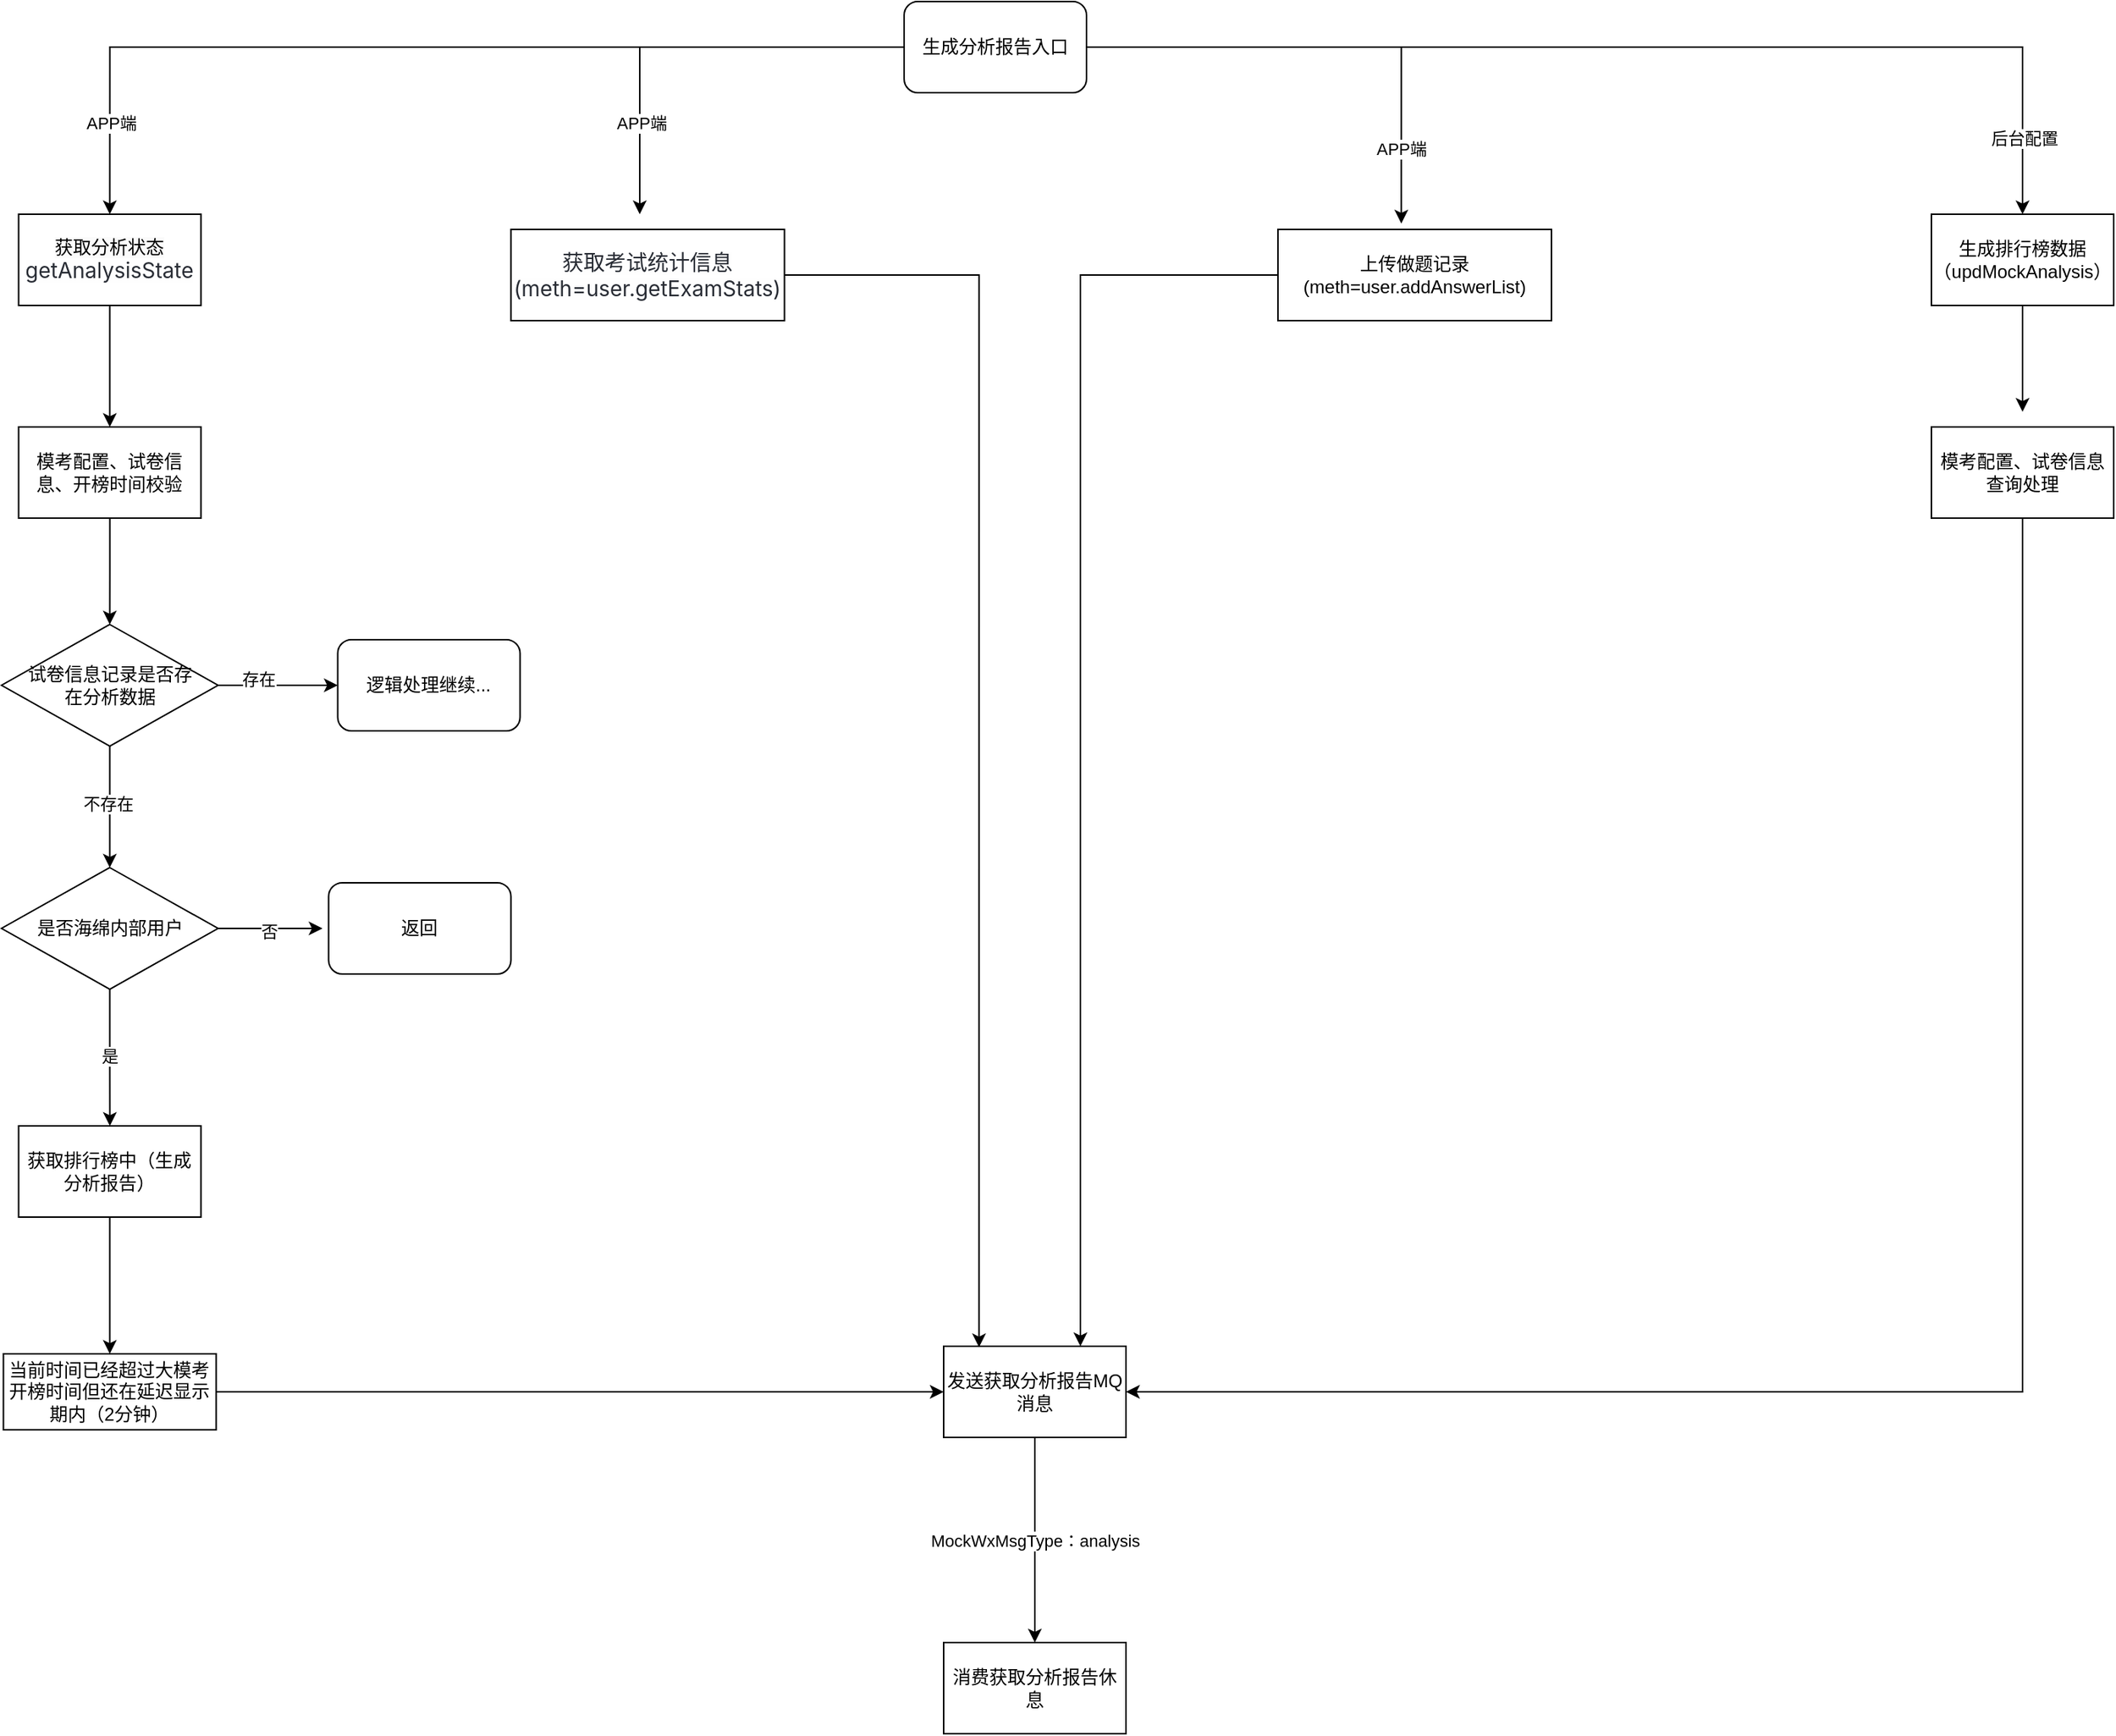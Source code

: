 <mxfile version="26.0.16">
  <diagram name="第 1 页" id="ViaAI9ll2HowO2Gb6FL9">
    <mxGraphModel dx="2190" dy="971" grid="0" gridSize="10" guides="1" tooltips="1" connect="1" arrows="1" fold="1" page="0" pageScale="1" pageWidth="1169" pageHeight="827" math="0" shadow="0">
      <root>
        <mxCell id="0" />
        <mxCell id="1" parent="0" />
        <mxCell id="7_3ddVTEXYTXa83JMsSR-4" style="edgeStyle=orthogonalEdgeStyle;rounded=0;orthogonalLoop=1;jettySize=auto;html=1;entryX=0.5;entryY=0;entryDx=0;entryDy=0;" edge="1" parent="1" source="7_3ddVTEXYTXa83JMsSR-2" target="7_3ddVTEXYTXa83JMsSR-3">
          <mxGeometry relative="1" as="geometry" />
        </mxCell>
        <mxCell id="7_3ddVTEXYTXa83JMsSR-5" value="APP端" style="edgeLabel;html=1;align=center;verticalAlign=middle;resizable=0;points=[];" vertex="1" connectable="0" parent="7_3ddVTEXYTXa83JMsSR-4">
          <mxGeometry x="0.548" y="-1" relative="1" as="geometry">
            <mxPoint x="-33" y="51" as="offset" />
          </mxGeometry>
        </mxCell>
        <mxCell id="7_3ddVTEXYTXa83JMsSR-7" style="edgeStyle=orthogonalEdgeStyle;rounded=0;orthogonalLoop=1;jettySize=auto;html=1;entryX=0.5;entryY=0;entryDx=0;entryDy=0;" edge="1" parent="1" source="7_3ddVTEXYTXa83JMsSR-2" target="7_3ddVTEXYTXa83JMsSR-6">
          <mxGeometry relative="1" as="geometry" />
        </mxCell>
        <mxCell id="7_3ddVTEXYTXa83JMsSR-8" value="后台配置" style="edgeLabel;html=1;align=center;verticalAlign=middle;resizable=0;points=[];" vertex="1" connectable="0" parent="7_3ddVTEXYTXa83JMsSR-7">
          <mxGeometry x="0.439" y="2" relative="1" as="geometry">
            <mxPoint x="94" y="62" as="offset" />
          </mxGeometry>
        </mxCell>
        <mxCell id="7_3ddVTEXYTXa83JMsSR-38" style="edgeStyle=orthogonalEdgeStyle;rounded=0;orthogonalLoop=1;jettySize=auto;html=1;" edge="1" parent="1" source="7_3ddVTEXYTXa83JMsSR-2">
          <mxGeometry relative="1" as="geometry">
            <mxPoint x="240" y="260" as="targetPoint" />
            <Array as="points">
              <mxPoint x="240" y="150" />
              <mxPoint x="240" y="260" />
            </Array>
          </mxGeometry>
        </mxCell>
        <mxCell id="7_3ddVTEXYTXa83JMsSR-46" value="APP端" style="edgeLabel;html=1;align=center;verticalAlign=middle;resizable=0;points=[];" vertex="1" connectable="0" parent="7_3ddVTEXYTXa83JMsSR-38">
          <mxGeometry x="0.574" y="1" relative="1" as="geometry">
            <mxPoint as="offset" />
          </mxGeometry>
        </mxCell>
        <mxCell id="7_3ddVTEXYTXa83JMsSR-2" value="生成分析报告入口" style="rounded=1;whiteSpace=wrap;html=1;" vertex="1" parent="1">
          <mxGeometry x="414" y="120" width="120" height="60" as="geometry" />
        </mxCell>
        <mxCell id="7_3ddVTEXYTXa83JMsSR-10" value="" style="edgeStyle=orthogonalEdgeStyle;rounded=0;orthogonalLoop=1;jettySize=auto;html=1;" edge="1" parent="1" source="7_3ddVTEXYTXa83JMsSR-3" target="7_3ddVTEXYTXa83JMsSR-9">
          <mxGeometry relative="1" as="geometry" />
        </mxCell>
        <mxCell id="7_3ddVTEXYTXa83JMsSR-3" value="&lt;span style=&quot;color: rgb(0, 0, 0); font-family: Helvetica; font-style: normal; font-variant-ligatures: normal; font-variant-caps: normal; font-weight: 400; letter-spacing: normal; orphans: 2; text-align: center; text-indent: 0px; text-transform: none; widows: 2; word-spacing: 0px; -webkit-text-stroke-width: 0px; white-space: normal; background-color: rgb(251, 251, 251); text-decoration-thickness: initial; text-decoration-style: initial; text-decoration-color: initial; float: none; display: inline !important;&quot;&gt;&lt;span style=&quot;font-size: 12px;&quot;&gt;获取分析状态&lt;/span&gt;&lt;br&gt;&lt;span style=&quot;caret-color: rgb(40, 44, 52); color: rgb(40, 44, 52); font-family: -apple-system, BlinkMacSystemFont, &amp;quot;Helvetica Neue&amp;quot;, Helvetica, &amp;quot;PingFang SC&amp;quot;, &amp;quot;Microsoft YaHei&amp;quot;, sans-serif; orphans: 4; text-align: justify; white-space-collapse: preserve; word-spacing: 0.8px; background-color: rgb(254, 254, 254);&quot;&gt;&lt;font style=&quot;font-size: 14px;&quot;&gt;getAnalysisState&lt;/font&gt;&lt;/span&gt;&lt;/span&gt;" style="rounded=0;whiteSpace=wrap;html=1;" vertex="1" parent="1">
          <mxGeometry x="-168.75" y="260" width="120" height="60" as="geometry" />
        </mxCell>
        <mxCell id="7_3ddVTEXYTXa83JMsSR-33" style="edgeStyle=orthogonalEdgeStyle;rounded=0;orthogonalLoop=1;jettySize=auto;html=1;" edge="1" parent="1" source="7_3ddVTEXYTXa83JMsSR-6">
          <mxGeometry relative="1" as="geometry">
            <mxPoint x="1150" y="390" as="targetPoint" />
          </mxGeometry>
        </mxCell>
        <mxCell id="7_3ddVTEXYTXa83JMsSR-6" value="生成排行榜数据&lt;br&gt;（updMockAnalysis）" style="rounded=0;whiteSpace=wrap;html=1;" vertex="1" parent="1">
          <mxGeometry x="1090" y="260" width="120" height="60" as="geometry" />
        </mxCell>
        <mxCell id="7_3ddVTEXYTXa83JMsSR-12" value="" style="edgeStyle=orthogonalEdgeStyle;rounded=0;orthogonalLoop=1;jettySize=auto;html=1;" edge="1" parent="1" source="7_3ddVTEXYTXa83JMsSR-9" target="7_3ddVTEXYTXa83JMsSR-11">
          <mxGeometry relative="1" as="geometry" />
        </mxCell>
        <mxCell id="7_3ddVTEXYTXa83JMsSR-9" value="模考配置、试卷信息、开榜时间校验" style="whiteSpace=wrap;html=1;rounded=0;" vertex="1" parent="1">
          <mxGeometry x="-168.75" y="400" width="120" height="60" as="geometry" />
        </mxCell>
        <mxCell id="7_3ddVTEXYTXa83JMsSR-14" style="edgeStyle=orthogonalEdgeStyle;rounded=0;orthogonalLoop=1;jettySize=auto;html=1;" edge="1" parent="1" source="7_3ddVTEXYTXa83JMsSR-11">
          <mxGeometry relative="1" as="geometry">
            <mxPoint x="-108.75" y="690" as="targetPoint" />
          </mxGeometry>
        </mxCell>
        <mxCell id="7_3ddVTEXYTXa83JMsSR-15" value="不存在" style="edgeLabel;html=1;align=center;verticalAlign=middle;resizable=0;points=[];" vertex="1" connectable="0" parent="7_3ddVTEXYTXa83JMsSR-14">
          <mxGeometry x="-0.054" y="-2" relative="1" as="geometry">
            <mxPoint as="offset" />
          </mxGeometry>
        </mxCell>
        <mxCell id="7_3ddVTEXYTXa83JMsSR-27" style="edgeStyle=orthogonalEdgeStyle;rounded=0;orthogonalLoop=1;jettySize=auto;html=1;" edge="1" parent="1" source="7_3ddVTEXYTXa83JMsSR-11">
          <mxGeometry relative="1" as="geometry">
            <mxPoint x="41.25" y="570" as="targetPoint" />
          </mxGeometry>
        </mxCell>
        <mxCell id="7_3ddVTEXYTXa83JMsSR-28" value="存在" style="edgeLabel;html=1;align=center;verticalAlign=middle;resizable=0;points=[];" vertex="1" connectable="0" parent="7_3ddVTEXYTXa83JMsSR-27">
          <mxGeometry x="-0.325" y="4" relative="1" as="geometry">
            <mxPoint as="offset" />
          </mxGeometry>
        </mxCell>
        <mxCell id="7_3ddVTEXYTXa83JMsSR-11" value="试卷信息记录是否存&lt;br&gt;在分析数据" style="rhombus;whiteSpace=wrap;html=1;rounded=0;" vertex="1" parent="1">
          <mxGeometry x="-180" y="530" width="142.5" height="80" as="geometry" />
        </mxCell>
        <mxCell id="7_3ddVTEXYTXa83JMsSR-19" value="" style="edgeStyle=orthogonalEdgeStyle;rounded=0;orthogonalLoop=1;jettySize=auto;html=1;" edge="1" parent="1" source="7_3ddVTEXYTXa83JMsSR-17" target="7_3ddVTEXYTXa83JMsSR-18">
          <mxGeometry relative="1" as="geometry" />
        </mxCell>
        <mxCell id="7_3ddVTEXYTXa83JMsSR-20" value="是" style="edgeLabel;html=1;align=center;verticalAlign=middle;resizable=0;points=[];" vertex="1" connectable="0" parent="7_3ddVTEXYTXa83JMsSR-19">
          <mxGeometry x="-0.037" y="-1" relative="1" as="geometry">
            <mxPoint as="offset" />
          </mxGeometry>
        </mxCell>
        <mxCell id="7_3ddVTEXYTXa83JMsSR-29" style="edgeStyle=orthogonalEdgeStyle;rounded=0;orthogonalLoop=1;jettySize=auto;html=1;" edge="1" parent="1" source="7_3ddVTEXYTXa83JMsSR-17">
          <mxGeometry relative="1" as="geometry">
            <mxPoint x="31.25" y="730" as="targetPoint" />
          </mxGeometry>
        </mxCell>
        <mxCell id="7_3ddVTEXYTXa83JMsSR-30" value="否" style="edgeLabel;html=1;align=center;verticalAlign=middle;resizable=0;points=[];" vertex="1" connectable="0" parent="7_3ddVTEXYTXa83JMsSR-29">
          <mxGeometry x="0.009" y="-1" relative="1" as="geometry">
            <mxPoint x="-1" as="offset" />
          </mxGeometry>
        </mxCell>
        <mxCell id="7_3ddVTEXYTXa83JMsSR-17" value="是否海绵内部用户" style="rhombus;whiteSpace=wrap;html=1;rounded=0;" vertex="1" parent="1">
          <mxGeometry x="-180" y="690" width="142.5" height="80" as="geometry" />
        </mxCell>
        <mxCell id="7_3ddVTEXYTXa83JMsSR-22" value="" style="edgeStyle=orthogonalEdgeStyle;rounded=0;orthogonalLoop=1;jettySize=auto;html=1;" edge="1" parent="1" source="7_3ddVTEXYTXa83JMsSR-18" target="7_3ddVTEXYTXa83JMsSR-21">
          <mxGeometry relative="1" as="geometry" />
        </mxCell>
        <mxCell id="7_3ddVTEXYTXa83JMsSR-18" value="获取排行榜中（生成分析报告）" style="whiteSpace=wrap;html=1;rounded=0;" vertex="1" parent="1">
          <mxGeometry x="-168.75" y="860" width="120" height="60" as="geometry" />
        </mxCell>
        <mxCell id="7_3ddVTEXYTXa83JMsSR-24" value="" style="edgeStyle=orthogonalEdgeStyle;rounded=0;orthogonalLoop=1;jettySize=auto;html=1;" edge="1" parent="1" source="7_3ddVTEXYTXa83JMsSR-21" target="7_3ddVTEXYTXa83JMsSR-23">
          <mxGeometry relative="1" as="geometry" />
        </mxCell>
        <mxCell id="7_3ddVTEXYTXa83JMsSR-21" value="当前时间已经超过大模考开榜时间但还在延迟显示期内（2分钟）" style="whiteSpace=wrap;html=1;rounded=0;" vertex="1" parent="1">
          <mxGeometry x="-178.75" y="1010" width="140" height="50" as="geometry" />
        </mxCell>
        <mxCell id="7_3ddVTEXYTXa83JMsSR-26" value="MockWxMsgType：analysis" style="edgeStyle=orthogonalEdgeStyle;rounded=0;orthogonalLoop=1;jettySize=auto;html=1;" edge="1" parent="1" source="7_3ddVTEXYTXa83JMsSR-23" target="7_3ddVTEXYTXa83JMsSR-25">
          <mxGeometry relative="1" as="geometry" />
        </mxCell>
        <mxCell id="7_3ddVTEXYTXa83JMsSR-23" value="发送获取分析报告MQ消息" style="whiteSpace=wrap;html=1;rounded=0;" vertex="1" parent="1">
          <mxGeometry x="440" y="1005" width="120" height="60" as="geometry" />
        </mxCell>
        <mxCell id="7_3ddVTEXYTXa83JMsSR-25" value="消费获取分析报告休息" style="whiteSpace=wrap;html=1;rounded=0;" vertex="1" parent="1">
          <mxGeometry x="440" y="1200" width="120" height="60" as="geometry" />
        </mxCell>
        <mxCell id="7_3ddVTEXYTXa83JMsSR-31" value="返回" style="rounded=1;whiteSpace=wrap;html=1;" vertex="1" parent="1">
          <mxGeometry x="35.25" y="700" width="120" height="60" as="geometry" />
        </mxCell>
        <mxCell id="7_3ddVTEXYTXa83JMsSR-32" value="逻辑处理继续..." style="rounded=1;whiteSpace=wrap;html=1;" vertex="1" parent="1">
          <mxGeometry x="41.25" y="540" width="120" height="60" as="geometry" />
        </mxCell>
        <mxCell id="7_3ddVTEXYTXa83JMsSR-43" style="edgeStyle=orthogonalEdgeStyle;rounded=0;orthogonalLoop=1;jettySize=auto;html=1;entryX=1;entryY=0.5;entryDx=0;entryDy=0;" edge="1" parent="1" source="7_3ddVTEXYTXa83JMsSR-34" target="7_3ddVTEXYTXa83JMsSR-23">
          <mxGeometry relative="1" as="geometry">
            <Array as="points">
              <mxPoint x="1150" y="1035" />
            </Array>
          </mxGeometry>
        </mxCell>
        <mxCell id="7_3ddVTEXYTXa83JMsSR-34" value="模考配置、试卷信息查询处理" style="whiteSpace=wrap;html=1;rounded=0;" vertex="1" parent="1">
          <mxGeometry x="1090" y="400" width="120" height="60" as="geometry" />
        </mxCell>
        <mxCell id="7_3ddVTEXYTXa83JMsSR-39" value="&lt;span style=&quot;caret-color: rgb(40, 44, 52); color: rgb(40, 44, 52); font-family: -apple-system, BlinkMacSystemFont, &amp;quot;Helvetica Neue&amp;quot;, Helvetica, &amp;quot;PingFang SC&amp;quot;, &amp;quot;Microsoft YaHei&amp;quot;, sans-serif; orphans: 4; text-align: justify; white-space-collapse: preserve; word-spacing: 0.8px; background-color: rgb(254, 254, 254);&quot;&gt;&lt;font style=&quot;font-size: 14px;&quot;&gt;获取考试统计信息(meth=user.getExamStats)&lt;/font&gt;&lt;/span&gt;" style="rounded=0;whiteSpace=wrap;html=1;" vertex="1" parent="1">
          <mxGeometry x="155.25" y="270" width="180" height="60" as="geometry" />
        </mxCell>
        <mxCell id="7_3ddVTEXYTXa83JMsSR-44" style="edgeStyle=orthogonalEdgeStyle;rounded=0;orthogonalLoop=1;jettySize=auto;html=1;entryX=0.75;entryY=0;entryDx=0;entryDy=0;" edge="1" parent="1" source="7_3ddVTEXYTXa83JMsSR-41" target="7_3ddVTEXYTXa83JMsSR-23">
          <mxGeometry relative="1" as="geometry" />
        </mxCell>
        <mxCell id="7_3ddVTEXYTXa83JMsSR-41" value="上传做题记录(meth=user.addAnswerList)" style="rounded=0;whiteSpace=wrap;html=1;" vertex="1" parent="1">
          <mxGeometry x="660" y="270" width="180" height="60" as="geometry" />
        </mxCell>
        <mxCell id="7_3ddVTEXYTXa83JMsSR-42" style="edgeStyle=orthogonalEdgeStyle;rounded=0;orthogonalLoop=1;jettySize=auto;html=1;entryX=0.451;entryY=-0.065;entryDx=0;entryDy=0;entryPerimeter=0;" edge="1" parent="1" source="7_3ddVTEXYTXa83JMsSR-2" target="7_3ddVTEXYTXa83JMsSR-41">
          <mxGeometry relative="1" as="geometry" />
        </mxCell>
        <mxCell id="7_3ddVTEXYTXa83JMsSR-47" value="APP端" style="edgeLabel;html=1;align=center;verticalAlign=middle;resizable=0;points=[];" vertex="1" connectable="0" parent="7_3ddVTEXYTXa83JMsSR-42">
          <mxGeometry x="0.693" relative="1" as="geometry">
            <mxPoint as="offset" />
          </mxGeometry>
        </mxCell>
        <mxCell id="7_3ddVTEXYTXa83JMsSR-45" style="edgeStyle=orthogonalEdgeStyle;rounded=0;orthogonalLoop=1;jettySize=auto;html=1;entryX=0.194;entryY=0.011;entryDx=0;entryDy=0;entryPerimeter=0;" edge="1" parent="1" source="7_3ddVTEXYTXa83JMsSR-39" target="7_3ddVTEXYTXa83JMsSR-23">
          <mxGeometry relative="1" as="geometry" />
        </mxCell>
      </root>
    </mxGraphModel>
  </diagram>
</mxfile>
